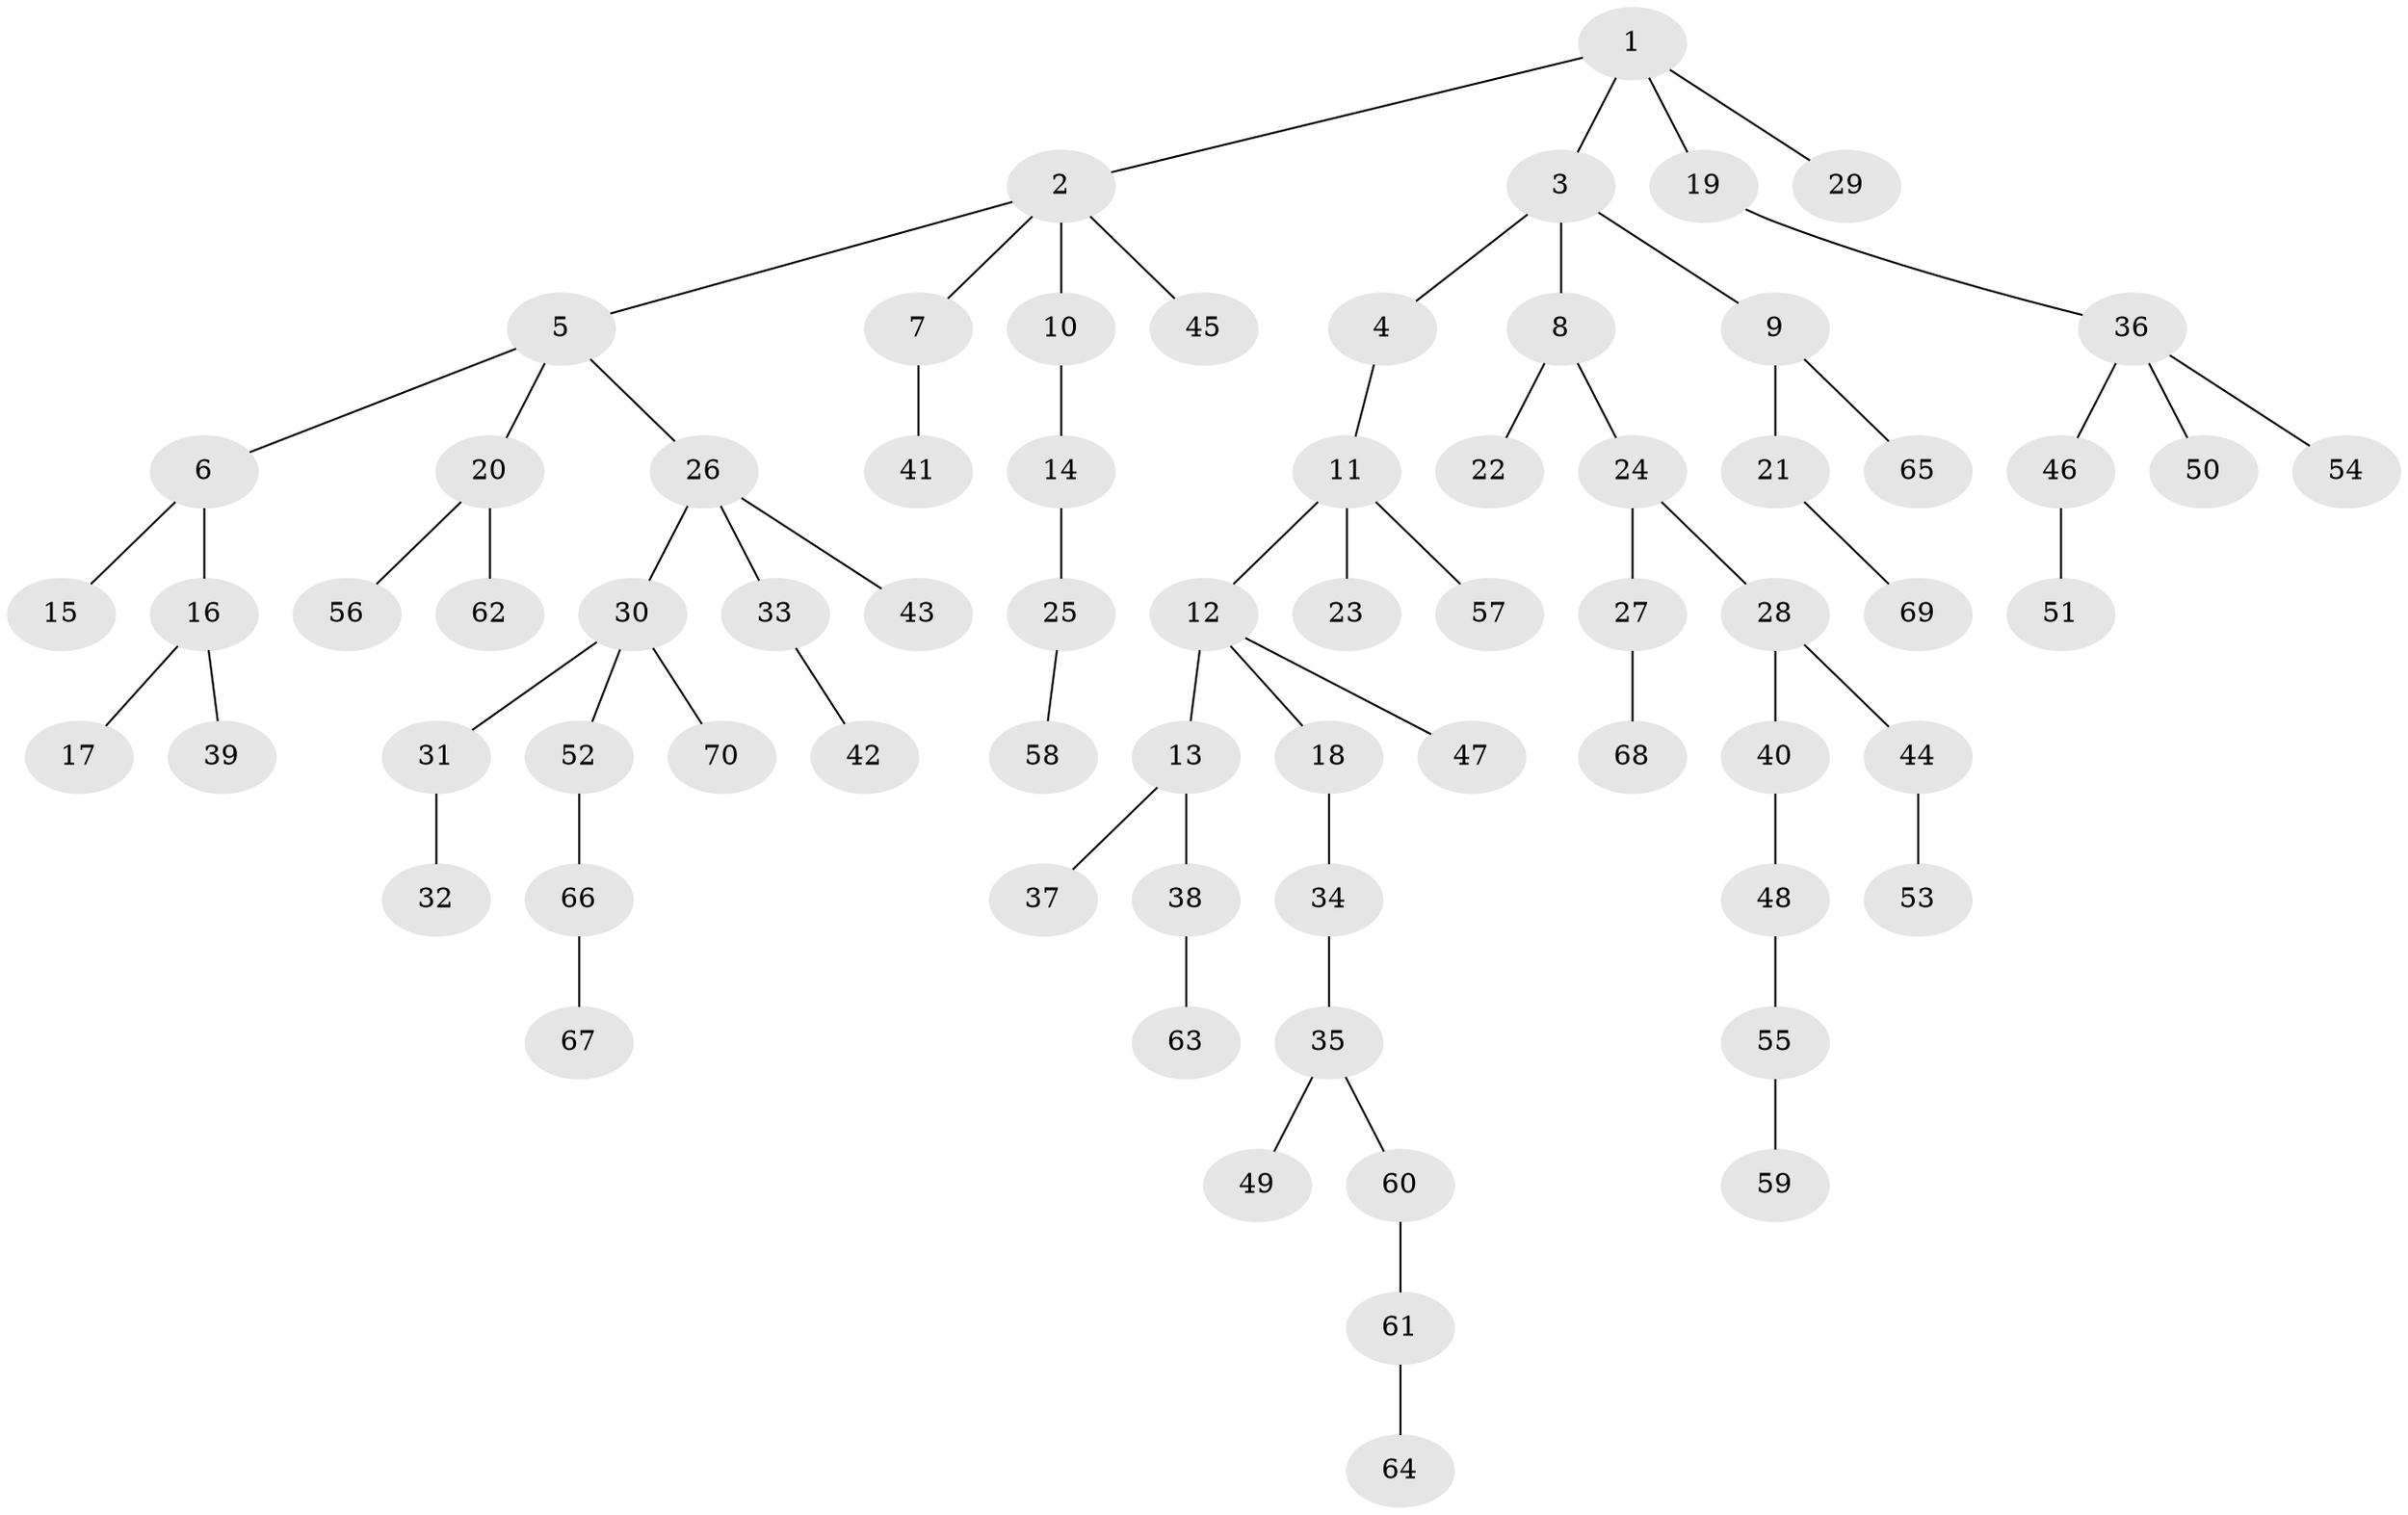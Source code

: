 // Generated by graph-tools (version 1.1) at 2025/50/03/09/25 03:50:24]
// undirected, 70 vertices, 69 edges
graph export_dot {
graph [start="1"]
  node [color=gray90,style=filled];
  1;
  2;
  3;
  4;
  5;
  6;
  7;
  8;
  9;
  10;
  11;
  12;
  13;
  14;
  15;
  16;
  17;
  18;
  19;
  20;
  21;
  22;
  23;
  24;
  25;
  26;
  27;
  28;
  29;
  30;
  31;
  32;
  33;
  34;
  35;
  36;
  37;
  38;
  39;
  40;
  41;
  42;
  43;
  44;
  45;
  46;
  47;
  48;
  49;
  50;
  51;
  52;
  53;
  54;
  55;
  56;
  57;
  58;
  59;
  60;
  61;
  62;
  63;
  64;
  65;
  66;
  67;
  68;
  69;
  70;
  1 -- 2;
  1 -- 3;
  1 -- 19;
  1 -- 29;
  2 -- 5;
  2 -- 7;
  2 -- 10;
  2 -- 45;
  3 -- 4;
  3 -- 8;
  3 -- 9;
  4 -- 11;
  5 -- 6;
  5 -- 20;
  5 -- 26;
  6 -- 15;
  6 -- 16;
  7 -- 41;
  8 -- 22;
  8 -- 24;
  9 -- 21;
  9 -- 65;
  10 -- 14;
  11 -- 12;
  11 -- 23;
  11 -- 57;
  12 -- 13;
  12 -- 18;
  12 -- 47;
  13 -- 37;
  13 -- 38;
  14 -- 25;
  16 -- 17;
  16 -- 39;
  18 -- 34;
  19 -- 36;
  20 -- 56;
  20 -- 62;
  21 -- 69;
  24 -- 27;
  24 -- 28;
  25 -- 58;
  26 -- 30;
  26 -- 33;
  26 -- 43;
  27 -- 68;
  28 -- 40;
  28 -- 44;
  30 -- 31;
  30 -- 52;
  30 -- 70;
  31 -- 32;
  33 -- 42;
  34 -- 35;
  35 -- 49;
  35 -- 60;
  36 -- 46;
  36 -- 50;
  36 -- 54;
  38 -- 63;
  40 -- 48;
  44 -- 53;
  46 -- 51;
  48 -- 55;
  52 -- 66;
  55 -- 59;
  60 -- 61;
  61 -- 64;
  66 -- 67;
}
